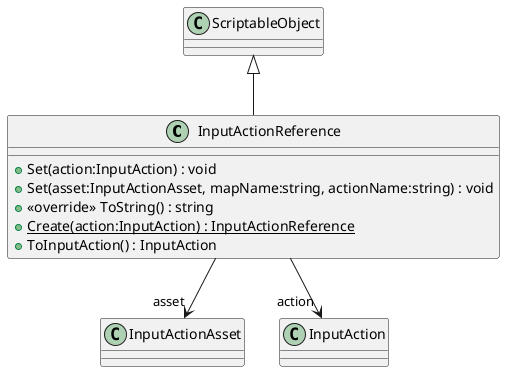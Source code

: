 @startuml
class InputActionReference {
    + Set(action:InputAction) : void
    + Set(asset:InputActionAsset, mapName:string, actionName:string) : void
    + <<override>> ToString() : string
    + {static} Create(action:InputAction) : InputActionReference
    + ToInputAction() : InputAction
}
ScriptableObject <|-- InputActionReference
InputActionReference --> "asset" InputActionAsset
InputActionReference --> "action" InputAction
@enduml
